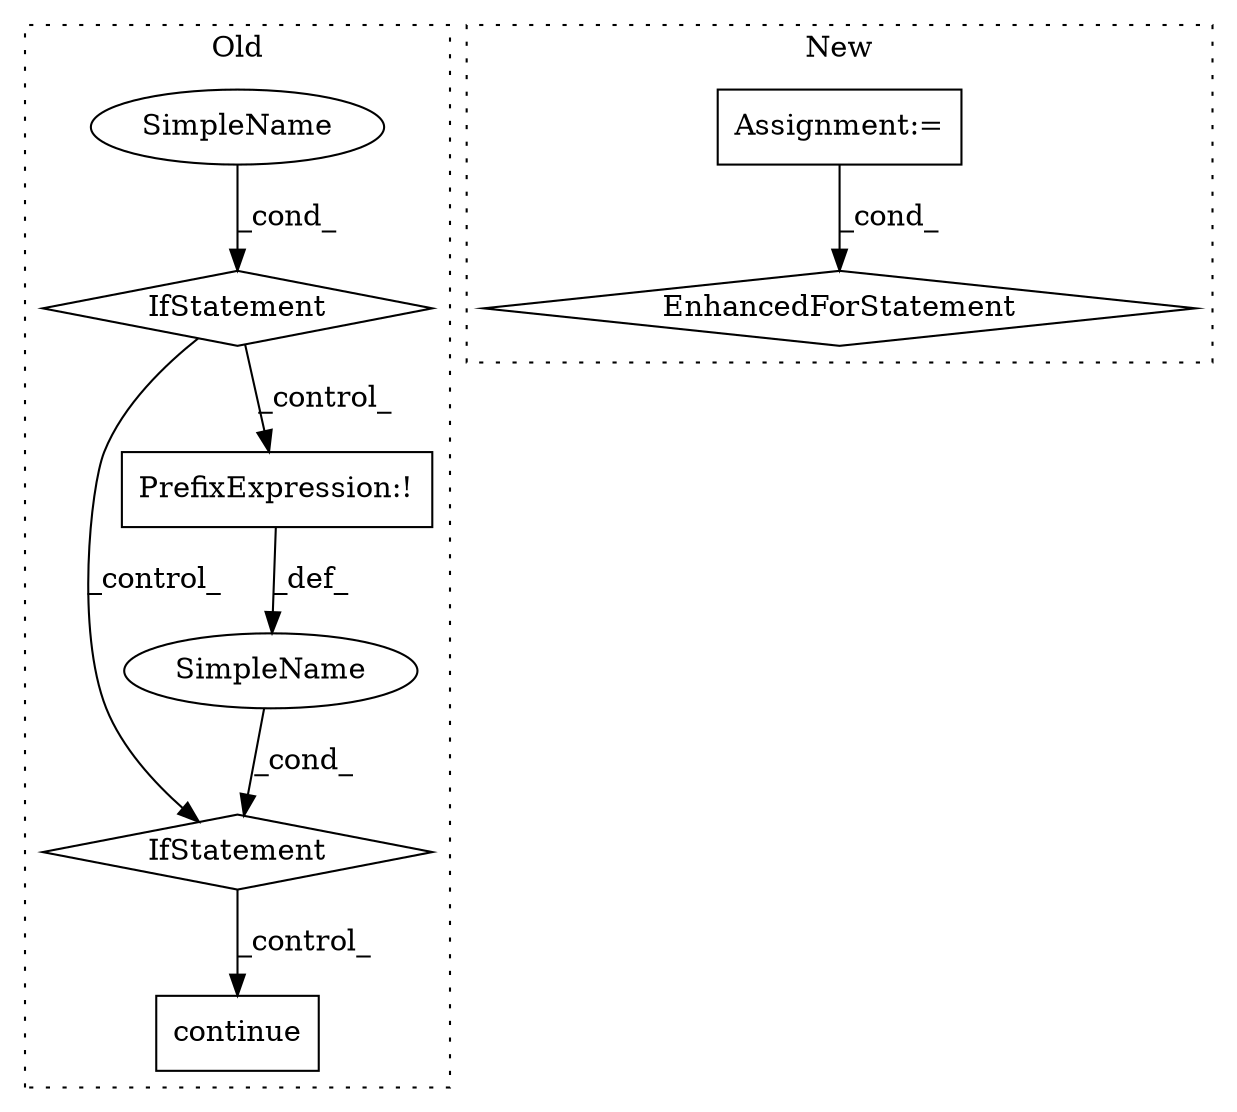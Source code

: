 digraph G {
subgraph cluster0 {
1 [label="continue" a="18" s="1873" l="9" shape="box"];
3 [label="IfStatement" a="25" s="1841,1859" l="4,2" shape="diamond"];
4 [label="SimpleName" a="42" s="" l="" shape="ellipse"];
5 [label="SimpleName" a="42" s="" l="" shape="ellipse"];
6 [label="PrefixExpression:!" a="38" s="1845" l="1" shape="box"];
8 [label="IfStatement" a="25" s="1598,1628" l="4,2" shape="diamond"];
label = "Old";
style="dotted";
}
subgraph cluster1 {
2 [label="EnhancedForStatement" a="70" s="1712,1799" l="53,2" shape="diamond"];
7 [label="Assignment:=" a="7" s="1712,1799" l="53,2" shape="box"];
label = "New";
style="dotted";
}
3 -> 1 [label="_control_"];
4 -> 3 [label="_cond_"];
5 -> 8 [label="_cond_"];
6 -> 4 [label="_def_"];
7 -> 2 [label="_cond_"];
8 -> 6 [label="_control_"];
8 -> 3 [label="_control_"];
}